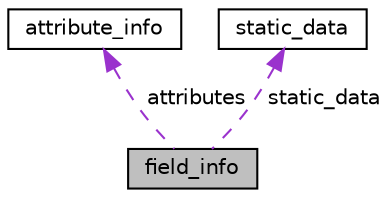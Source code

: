 digraph "field_info"
{
 // LATEX_PDF_SIZE
  edge [fontname="Helvetica",fontsize="10",labelfontname="Helvetica",labelfontsize="10"];
  node [fontname="Helvetica",fontsize="10",shape=record];
  Node1 [label="field_info",height=0.2,width=0.4,color="black", fillcolor="grey75", style="filled", fontcolor="black",tooltip="Estrutura de dados descrevendo o field."];
  Node2 -> Node1 [dir="back",color="darkorchid3",fontsize="10",style="dashed",label=" attributes" ,fontname="Helvetica"];
  Node2 [label="attribute_info",height=0.2,width=0.4,color="black", fillcolor="white", style="filled",URL="$structattribute__info.html",tooltip="Estrutura de dados com as informações dos atributos de uma classe."];
  Node3 -> Node1 [dir="back",color="darkorchid3",fontsize="10",style="dashed",label=" static_data" ,fontname="Helvetica"];
  Node3 [label="static_data",height=0.2,width=0.4,color="black", fillcolor="white", style="filled",URL="$structstatic__data.html",tooltip="Estrutura dos dados estáticos."];
}
